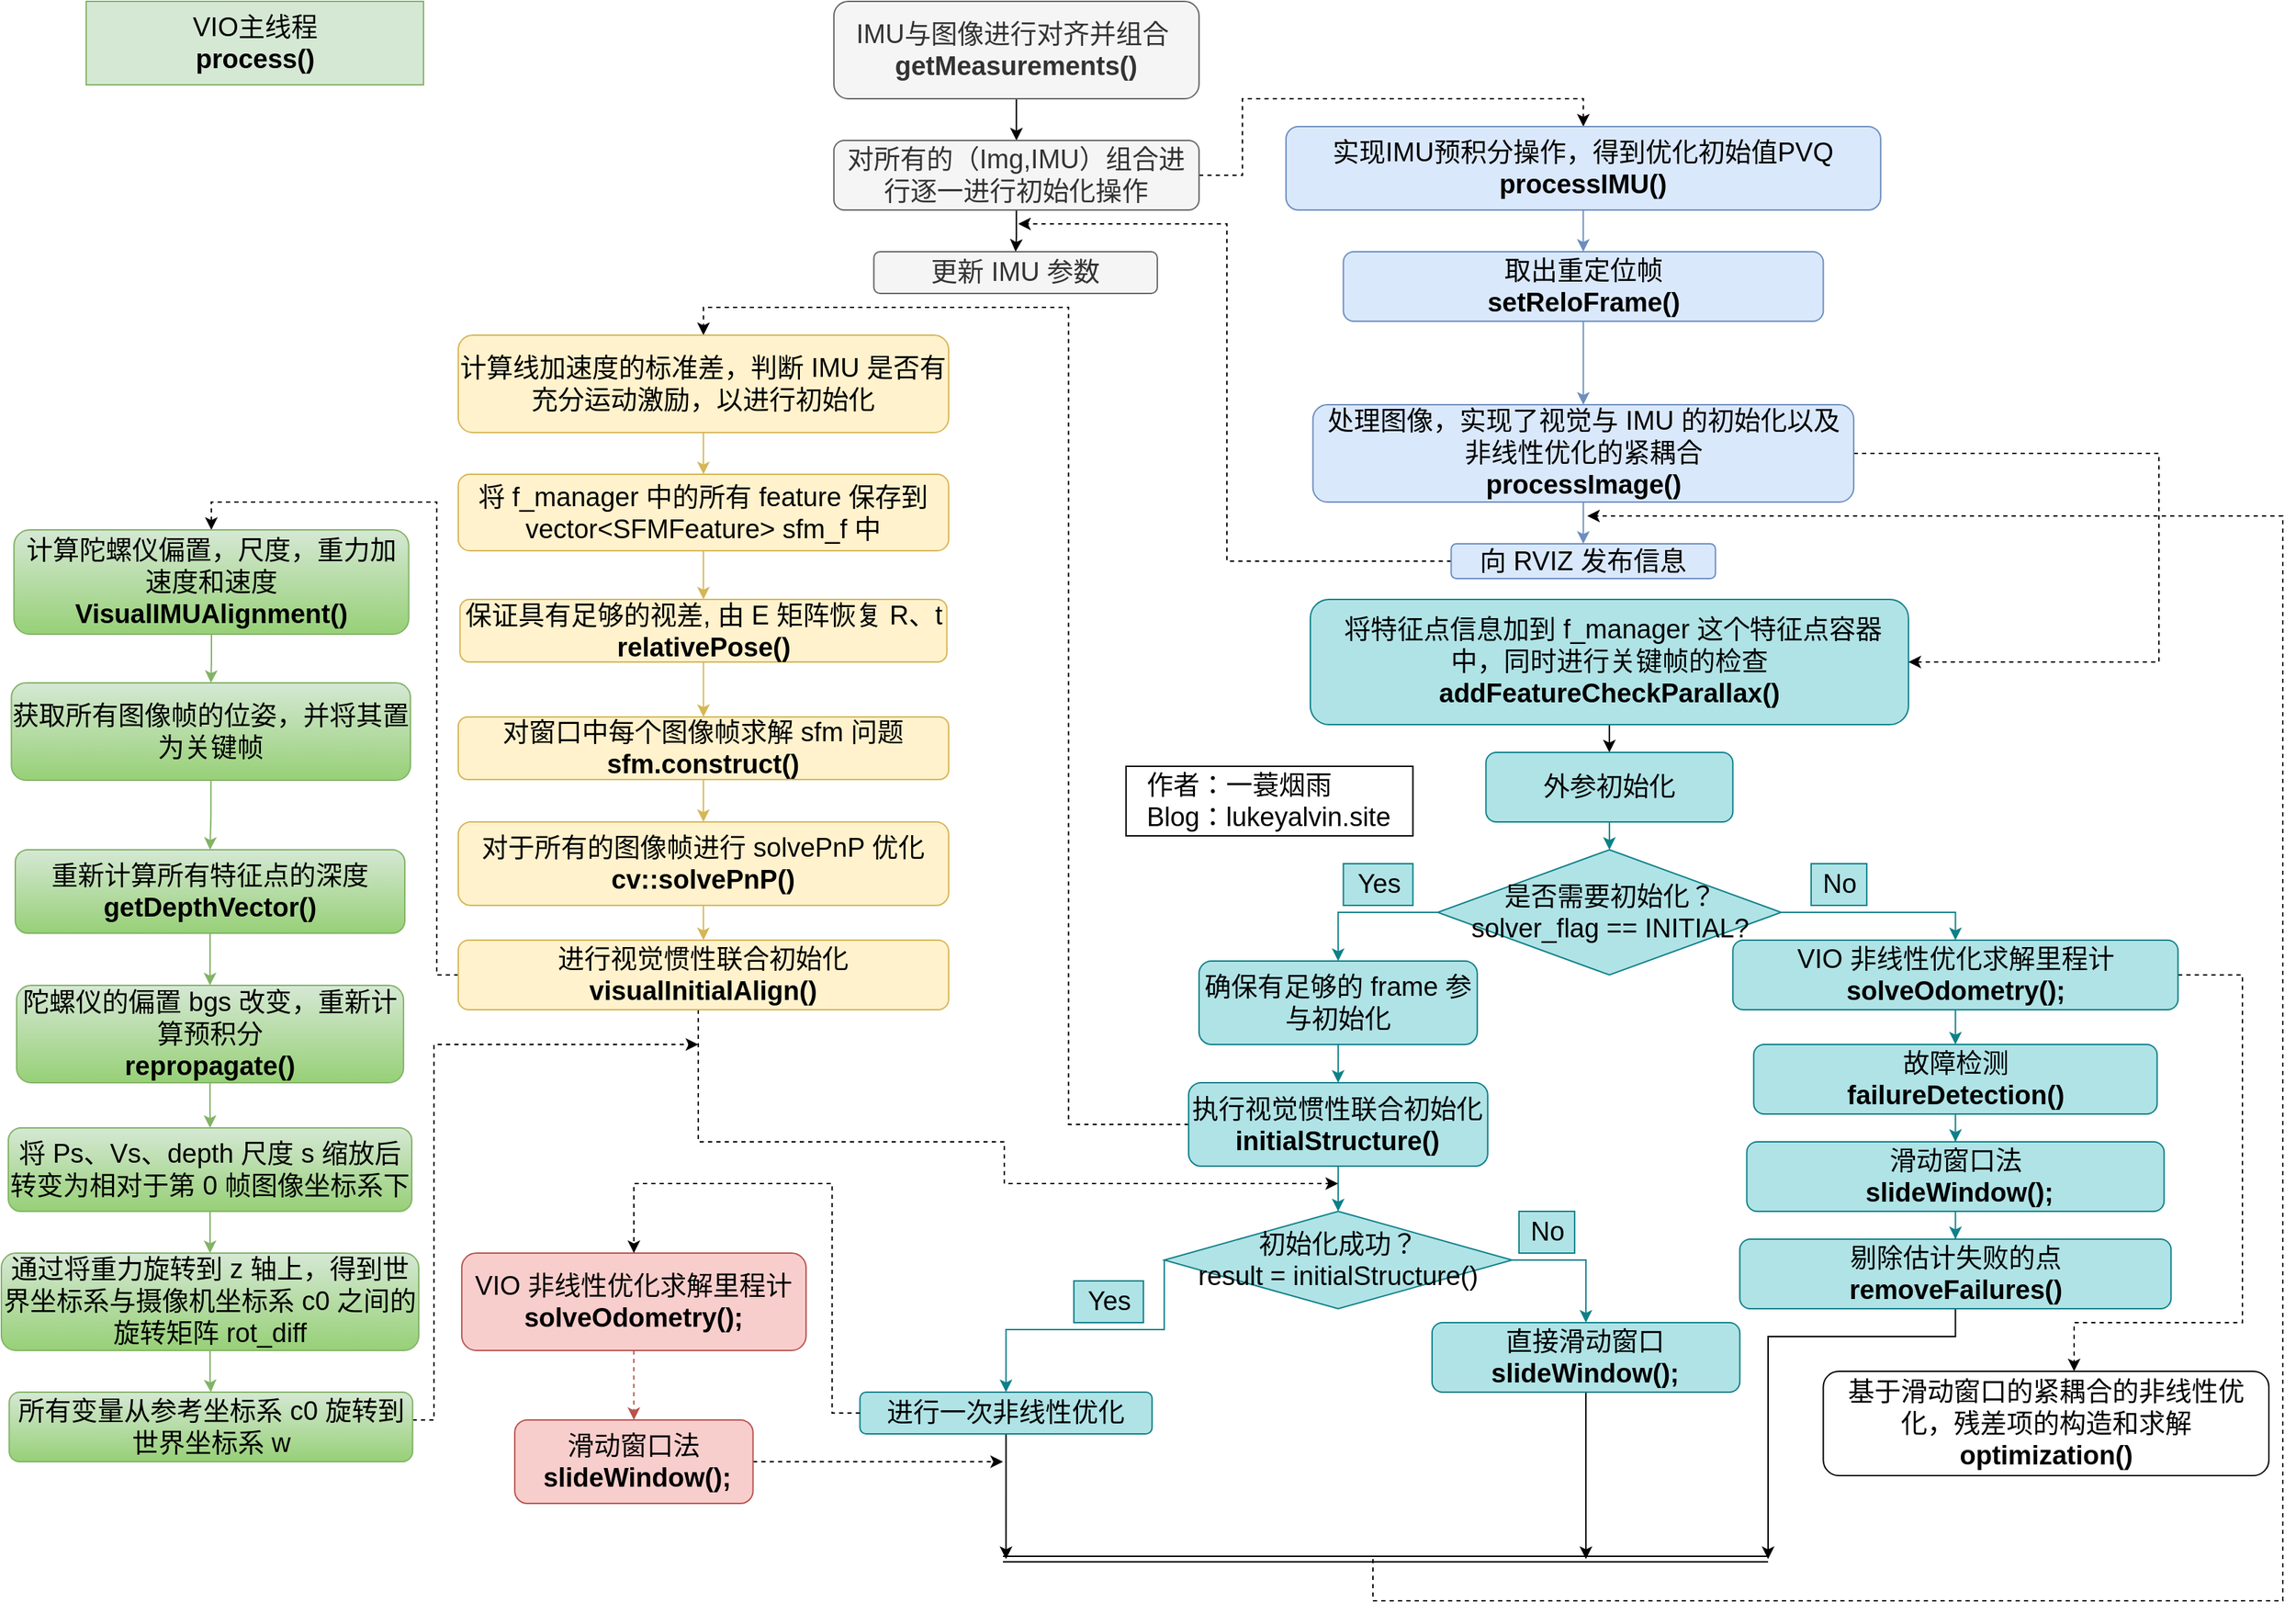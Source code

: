 <mxfile version="19.0.2" type="github">
  <diagram id="EzCuoizwjsXOpg0oDAit" name="Page-1">
    <mxGraphModel dx="2437" dy="1533" grid="1" gridSize="10" guides="1" tooltips="1" connect="1" arrows="1" fold="1" page="1" pageScale="1" pageWidth="827" pageHeight="1169" math="0" shadow="0">
      <root>
        <mxCell id="0" />
        <mxCell id="1" parent="0" />
        <mxCell id="6G211GAXMvZm5uR21wwX-1" value="" style="edgeStyle=orthogonalEdgeStyle;rounded=0;orthogonalLoop=1;jettySize=auto;html=1;fontSize=19;fontColor=#000000;" edge="1" parent="1" source="6G211GAXMvZm5uR21wwX-2" target="6G211GAXMvZm5uR21wwX-4">
          <mxGeometry relative="1" as="geometry" />
        </mxCell>
        <mxCell id="6G211GAXMvZm5uR21wwX-2" value="&lt;span style=&quot;font-size: 19px;&quot;&gt;&amp;nbsp;将特征点信息加到 f_manager 这个特征点容器中，同时进行关键帧的检查&lt;/span&gt;&lt;br style=&quot;font-size: 19px;&quot;&gt;&lt;span style=&quot;font-size: 19px;&quot;&gt;&lt;b style=&quot;font-size: 19px;&quot;&gt;addFeatureCheckParallax()&lt;/b&gt;&lt;/span&gt;" style="rounded=1;whiteSpace=wrap;html=1;labelBackgroundColor=none;fontSize=19;fillColor=#b0e3e6;strokeColor=#0e8088;" vertex="1" parent="1">
          <mxGeometry x="940.94" y="430" width="430" height="90" as="geometry" />
        </mxCell>
        <mxCell id="6G211GAXMvZm5uR21wwX-3" style="edgeStyle=orthogonalEdgeStyle;rounded=0;orthogonalLoop=1;jettySize=auto;html=1;exitX=0.5;exitY=1;exitDx=0;exitDy=0;entryX=0.5;entryY=0;entryDx=0;entryDy=0;fontSize=19;fontColor=#000000;fillColor=#b0e3e6;strokeColor=#0e8088;" edge="1" parent="1" source="6G211GAXMvZm5uR21wwX-4" target="6G211GAXMvZm5uR21wwX-7">
          <mxGeometry relative="1" as="geometry" />
        </mxCell>
        <mxCell id="6G211GAXMvZm5uR21wwX-4" value="外参初始化" style="rounded=1;whiteSpace=wrap;html=1;labelBackgroundColor=none;fontSize=19;fillColor=#b0e3e6;strokeColor=#0e8088;" vertex="1" parent="1">
          <mxGeometry x="1067.19" y="540" width="177.5" height="50" as="geometry" />
        </mxCell>
        <mxCell id="6G211GAXMvZm5uR21wwX-5" style="edgeStyle=orthogonalEdgeStyle;rounded=0;orthogonalLoop=1;jettySize=auto;html=1;entryX=0.5;entryY=0;entryDx=0;entryDy=0;fontSize=19;fontColor=#000000;exitX=0;exitY=0.5;exitDx=0;exitDy=0;fillColor=#b0e3e6;strokeColor=#0e8088;" edge="1" parent="1" source="6G211GAXMvZm5uR21wwX-7" target="6G211GAXMvZm5uR21wwX-9">
          <mxGeometry relative="1" as="geometry" />
        </mxCell>
        <mxCell id="6G211GAXMvZm5uR21wwX-6" style="edgeStyle=orthogonalEdgeStyle;rounded=0;orthogonalLoop=1;jettySize=auto;html=1;fontSize=19;fontColor=#000000;fillColor=#b0e3e6;strokeColor=#0e8088;exitX=1;exitY=0.5;exitDx=0;exitDy=0;" edge="1" parent="1" source="6G211GAXMvZm5uR21wwX-7" target="6G211GAXMvZm5uR21wwX-28">
          <mxGeometry relative="1" as="geometry" />
        </mxCell>
        <mxCell id="6G211GAXMvZm5uR21wwX-7" value="&lt;span style=&quot;font-size: 19px;&quot;&gt;是否需要初始化？&lt;br style=&quot;font-size: 19px;&quot;&gt;solver_flag == INITIAL?&lt;/span&gt;" style="rhombus;whiteSpace=wrap;html=1;labelBackgroundColor=none;fontSize=19;fillColor=#b0e3e6;strokeColor=#0e8088;" vertex="1" parent="1">
          <mxGeometry x="1032.51" y="610" width="246.87" height="90" as="geometry" />
        </mxCell>
        <mxCell id="6G211GAXMvZm5uR21wwX-8" style="edgeStyle=orthogonalEdgeStyle;rounded=0;orthogonalLoop=1;jettySize=auto;html=1;exitX=0.5;exitY=1;exitDx=0;exitDy=0;entryX=0.5;entryY=0;entryDx=0;entryDy=0;fontSize=19;fontColor=#000000;fillColor=#b0e3e6;strokeColor=#0e8088;" edge="1" parent="1" source="6G211GAXMvZm5uR21wwX-9" target="6G211GAXMvZm5uR21wwX-13">
          <mxGeometry relative="1" as="geometry" />
        </mxCell>
        <mxCell id="6G211GAXMvZm5uR21wwX-9" value="&lt;span style=&quot;font-size: 19px;&quot;&gt;确保有足够的 frame 参与初始化&lt;/span&gt;" style="rounded=1;whiteSpace=wrap;html=1;labelBackgroundColor=none;fontSize=19;fillColor=#b0e3e6;strokeColor=#0e8088;" vertex="1" parent="1">
          <mxGeometry x="860.94" y="690" width="200" height="60" as="geometry" />
        </mxCell>
        <mxCell id="6G211GAXMvZm5uR21wwX-10" value="Yes" style="text;html=1;align=center;verticalAlign=middle;resizable=0;points=[];autosize=1;strokeColor=#0e8088;fillColor=#b0e3e6;fontSize=19;" vertex="1" parent="1">
          <mxGeometry x="964.69" y="620" width="50" height="30" as="geometry" />
        </mxCell>
        <mxCell id="6G211GAXMvZm5uR21wwX-11" style="edgeStyle=orthogonalEdgeStyle;rounded=0;orthogonalLoop=1;jettySize=auto;html=1;exitX=0.5;exitY=1;exitDx=0;exitDy=0;entryX=0.5;entryY=0;entryDx=0;entryDy=0;fontSize=19;fontColor=#000000;fillColor=#b0e3e6;strokeColor=#0e8088;" edge="1" parent="1" source="6G211GAXMvZm5uR21wwX-13" target="6G211GAXMvZm5uR21wwX-16">
          <mxGeometry relative="1" as="geometry" />
        </mxCell>
        <mxCell id="6G211GAXMvZm5uR21wwX-12" style="edgeStyle=orthogonalEdgeStyle;rounded=0;orthogonalLoop=1;jettySize=auto;html=1;fontSize=19;fontColor=#000000;entryX=0.5;entryY=0;entryDx=0;entryDy=0;dashed=1;" edge="1" parent="1" source="6G211GAXMvZm5uR21wwX-13" target="6G211GAXMvZm5uR21wwX-52">
          <mxGeometry relative="1" as="geometry">
            <mxPoint x="668.44" y="520" as="targetPoint" />
          </mxGeometry>
        </mxCell>
        <mxCell id="6G211GAXMvZm5uR21wwX-13" value="&lt;span style=&quot;font-size: 19px;&quot;&gt;执行视觉惯性联合初始化&lt;/span&gt;&lt;br style=&quot;font-size: 19px;&quot;&gt;&lt;span style=&quot;font-size: 19px;&quot;&gt;&lt;b style=&quot;font-size: 19px;&quot;&gt;initialStructure()&lt;/b&gt;&lt;/span&gt;" style="rounded=1;whiteSpace=wrap;html=1;labelBackgroundColor=none;fontSize=19;fillColor=#b0e3e6;strokeColor=#0e8088;" vertex="1" parent="1">
          <mxGeometry x="853.44" y="777.5" width="215" height="60" as="geometry" />
        </mxCell>
        <mxCell id="6G211GAXMvZm5uR21wwX-14" style="edgeStyle=orthogonalEdgeStyle;rounded=0;orthogonalLoop=1;jettySize=auto;html=1;entryX=0.5;entryY=0;entryDx=0;entryDy=0;fontSize=19;fontColor=#000000;exitX=0;exitY=0.5;exitDx=0;exitDy=0;fillColor=#b0e3e6;strokeColor=#0e8088;" edge="1" parent="1" source="6G211GAXMvZm5uR21wwX-16" target="6G211GAXMvZm5uR21wwX-17">
          <mxGeometry relative="1" as="geometry">
            <mxPoint x="752.19" y="955" as="sourcePoint" />
            <Array as="points">
              <mxPoint x="835.94" y="955" />
              <mxPoint x="721.94" y="955" />
            </Array>
          </mxGeometry>
        </mxCell>
        <mxCell id="6G211GAXMvZm5uR21wwX-15" style="edgeStyle=orthogonalEdgeStyle;rounded=0;orthogonalLoop=1;jettySize=auto;html=1;entryX=0.5;entryY=0;entryDx=0;entryDy=0;fontSize=19;fontColor=#000000;exitX=1;exitY=0.5;exitDx=0;exitDy=0;fillColor=#b0e3e6;strokeColor=#0e8088;" edge="1" parent="1" source="6G211GAXMvZm5uR21wwX-16" target="6G211GAXMvZm5uR21wwX-24">
          <mxGeometry relative="1" as="geometry" />
        </mxCell>
        <mxCell id="6G211GAXMvZm5uR21wwX-16" value="初始化成功？&lt;br style=&quot;font-size: 19px;&quot;&gt;&lt;span style=&quot;font-size: 19px;&quot;&gt;result = initialStructure()&lt;/span&gt;" style="rhombus;whiteSpace=wrap;html=1;labelBackgroundColor=none;fontSize=19;fillColor=#b0e3e6;strokeColor=#0e8088;" vertex="1" parent="1">
          <mxGeometry x="835.94" y="870" width="250" height="70" as="geometry" />
        </mxCell>
        <mxCell id="6G211GAXMvZm5uR21wwX-87" style="edgeStyle=orthogonalEdgeStyle;rounded=0;orthogonalLoop=1;jettySize=auto;html=1;" edge="1" parent="1" source="6G211GAXMvZm5uR21wwX-17">
          <mxGeometry relative="1" as="geometry">
            <mxPoint x="722.19" y="1120" as="targetPoint" />
          </mxGeometry>
        </mxCell>
        <mxCell id="6G211GAXMvZm5uR21wwX-17" value="&lt;span style=&quot;font-size: 19px;&quot;&gt;进行一次非线性优化&lt;/span&gt;" style="rounded=1;whiteSpace=wrap;html=1;labelBackgroundColor=none;fontSize=19;fillColor=#b0e3e6;strokeColor=#0e8088;" vertex="1" parent="1">
          <mxGeometry x="617.19" y="1000" width="210" height="30" as="geometry" />
        </mxCell>
        <mxCell id="6G211GAXMvZm5uR21wwX-18" value="Yes" style="text;html=1;align=center;verticalAlign=middle;resizable=0;points=[];autosize=1;strokeColor=#0e8088;fillColor=#b0e3e6;fontSize=19;" vertex="1" parent="1">
          <mxGeometry x="770.94" y="920" width="50" height="30" as="geometry" />
        </mxCell>
        <mxCell id="6G211GAXMvZm5uR21wwX-19" style="edgeStyle=orthogonalEdgeStyle;rounded=0;orthogonalLoop=1;jettySize=auto;html=1;entryX=0.5;entryY=0;entryDx=0;entryDy=0;fontSize=19;fontColor=#000000;fillColor=#f8cecc;strokeColor=#b85450;dashed=1;" edge="1" parent="1" source="6G211GAXMvZm5uR21wwX-20" target="6G211GAXMvZm5uR21wwX-22">
          <mxGeometry relative="1" as="geometry" />
        </mxCell>
        <mxCell id="6G211GAXMvZm5uR21wwX-20" value="VIO 非线性优化求解里程计&lt;br style=&quot;font-size: 19px;&quot;&gt;&lt;b style=&quot;font-size: 19px;&quot;&gt;solveOdometry();&lt;/b&gt;" style="rounded=1;whiteSpace=wrap;html=1;labelBackgroundColor=none;fontSize=19;fillColor=#f8cecc;strokeColor=#b85450;" vertex="1" parent="1">
          <mxGeometry x="330.94" y="900" width="247.49" height="70" as="geometry" />
        </mxCell>
        <mxCell id="6G211GAXMvZm5uR21wwX-21" style="edgeStyle=orthogonalEdgeStyle;rounded=0;orthogonalLoop=1;jettySize=auto;html=1;fontSize=19;fontColor=#000000;dashed=1;" edge="1" parent="1" source="6G211GAXMvZm5uR21wwX-22">
          <mxGeometry relative="1" as="geometry">
            <mxPoint x="720" y="1050" as="targetPoint" />
            <Array as="points">
              <mxPoint x="600" y="1050" />
              <mxPoint x="600" y="1050" />
            </Array>
          </mxGeometry>
        </mxCell>
        <mxCell id="6G211GAXMvZm5uR21wwX-22" value="&lt;span style=&quot;font-size: 19px;&quot;&gt;滑动窗口法&lt;/span&gt;&lt;br style=&quot;font-size: 19px;&quot;&gt;&lt;span style=&quot;font-size: 19px;&quot;&gt;&lt;b style=&quot;font-size: 19px;&quot;&gt;&amp;nbsp;slideWindow();&lt;/b&gt;&lt;/span&gt;" style="rounded=1;whiteSpace=wrap;html=1;labelBackgroundColor=none;fontSize=19;fillColor=#f8cecc;strokeColor=#b85450;" vertex="1" parent="1">
          <mxGeometry x="369.06" y="1020" width="171.25" height="60" as="geometry" />
        </mxCell>
        <mxCell id="6G211GAXMvZm5uR21wwX-23" value="" style="endArrow=classic;html=1;rounded=0;fontSize=19;fontColor=#000000;exitX=0;exitY=0.5;exitDx=0;exitDy=0;entryX=0.5;entryY=0;entryDx=0;entryDy=0;dashed=1;" edge="1" parent="1" source="6G211GAXMvZm5uR21wwX-17" target="6G211GAXMvZm5uR21wwX-20">
          <mxGeometry width="50" height="50" relative="1" as="geometry">
            <mxPoint x="554.69" y="890" as="sourcePoint" />
            <mxPoint x="604.69" y="840" as="targetPoint" />
            <Array as="points">
              <mxPoint x="597.19" y="1015" />
              <mxPoint x="597.19" y="925" />
              <mxPoint x="597.19" y="850" />
              <mxPoint x="454.69" y="850" />
            </Array>
          </mxGeometry>
        </mxCell>
        <mxCell id="6G211GAXMvZm5uR21wwX-88" style="edgeStyle=orthogonalEdgeStyle;rounded=0;orthogonalLoop=1;jettySize=auto;html=1;" edge="1" parent="1" source="6G211GAXMvZm5uR21wwX-24">
          <mxGeometry relative="1" as="geometry">
            <mxPoint x="1139.065" y="1120" as="targetPoint" />
          </mxGeometry>
        </mxCell>
        <mxCell id="6G211GAXMvZm5uR21wwX-24" value="&lt;span style=&quot;font-size: 19px;&quot;&gt;直接滑动窗口&lt;br style=&quot;font-size: 19px;&quot;&gt;&lt;/span&gt;&lt;b style=&quot;font-size: 19px;&quot;&gt;slideWindow();&lt;/b&gt;&lt;span style=&quot;font-size: 19px;&quot;&gt;&lt;br style=&quot;font-size: 19px;&quot;&gt;&lt;/span&gt;" style="rounded=1;whiteSpace=wrap;html=1;labelBackgroundColor=none;fontSize=19;fillColor=#b0e3e6;strokeColor=#0e8088;" vertex="1" parent="1">
          <mxGeometry x="1028.44" y="950" width="221.25" height="50" as="geometry" />
        </mxCell>
        <mxCell id="6G211GAXMvZm5uR21wwX-25" value="No" style="text;html=1;align=center;verticalAlign=middle;resizable=0;points=[];autosize=1;strokeColor=#0e8088;fillColor=#b0e3e6;fontSize=19;" vertex="1" parent="1">
          <mxGeometry x="1090.94" y="870" width="40" height="30" as="geometry" />
        </mxCell>
        <mxCell id="6G211GAXMvZm5uR21wwX-26" style="edgeStyle=orthogonalEdgeStyle;rounded=0;orthogonalLoop=1;jettySize=auto;html=1;entryX=0.5;entryY=0;entryDx=0;entryDy=0;fontSize=19;fontColor=#000000;fillColor=#b0e3e6;strokeColor=#0e8088;" edge="1" parent="1" source="6G211GAXMvZm5uR21wwX-28" target="6G211GAXMvZm5uR21wwX-30">
          <mxGeometry relative="1" as="geometry" />
        </mxCell>
        <mxCell id="6G211GAXMvZm5uR21wwX-27" style="edgeStyle=orthogonalEdgeStyle;rounded=0;orthogonalLoop=1;jettySize=auto;html=1;dashed=1;fontSize=19;fontColor=#000000;exitX=1;exitY=0.5;exitDx=0;exitDy=0;" edge="1" parent="1" source="6G211GAXMvZm5uR21wwX-28" target="6G211GAXMvZm5uR21wwX-78">
          <mxGeometry relative="1" as="geometry">
            <mxPoint x="1453.44" y="770" as="sourcePoint" />
            <mxPoint x="1500.94" y="765" as="targetPoint" />
            <Array as="points">
              <mxPoint x="1611" y="700" />
              <mxPoint x="1611" y="950" />
              <mxPoint x="1490" y="950" />
            </Array>
          </mxGeometry>
        </mxCell>
        <mxCell id="6G211GAXMvZm5uR21wwX-28" value="VIO 非线性优化求解里程计&lt;br style=&quot;font-size: 19px;&quot;&gt;&lt;b style=&quot;font-size: 19px;&quot;&gt;solveOdometry();&lt;/b&gt;" style="rounded=1;whiteSpace=wrap;html=1;labelBackgroundColor=none;fontSize=19;fillColor=#b0e3e6;strokeColor=#0e8088;" vertex="1" parent="1">
          <mxGeometry x="1244.69" y="675" width="320" height="50" as="geometry" />
        </mxCell>
        <mxCell id="6G211GAXMvZm5uR21wwX-29" style="edgeStyle=orthogonalEdgeStyle;rounded=0;orthogonalLoop=1;jettySize=auto;html=1;entryX=0.5;entryY=0;entryDx=0;entryDy=0;fontSize=19;fontColor=#000000;fillColor=#b0e3e6;strokeColor=#0e8088;" edge="1" parent="1" source="6G211GAXMvZm5uR21wwX-30" target="6G211GAXMvZm5uR21wwX-32">
          <mxGeometry relative="1" as="geometry" />
        </mxCell>
        <mxCell id="6G211GAXMvZm5uR21wwX-30" value="&lt;span style=&quot;font-size: 19px;&quot;&gt;故障检测&lt;/span&gt;&lt;br style=&quot;font-size: 19px;&quot;&gt;&lt;span style=&quot;font-size: 19px;&quot;&gt;&lt;b style=&quot;font-size: 19px;&quot;&gt;failureDetection()&lt;/b&gt;&lt;/span&gt;" style="rounded=1;whiteSpace=wrap;html=1;labelBackgroundColor=none;fontSize=19;fillColor=#b0e3e6;strokeColor=#0e8088;" vertex="1" parent="1">
          <mxGeometry x="1259.69" y="750" width="290" height="50" as="geometry" />
        </mxCell>
        <mxCell id="6G211GAXMvZm5uR21wwX-31" style="edgeStyle=orthogonalEdgeStyle;rounded=0;orthogonalLoop=1;jettySize=auto;html=1;entryX=0.5;entryY=0;entryDx=0;entryDy=0;fontSize=19;fontColor=#000000;fillColor=#b0e3e6;strokeColor=#0e8088;" edge="1" parent="1" source="6G211GAXMvZm5uR21wwX-32" target="6G211GAXMvZm5uR21wwX-33">
          <mxGeometry relative="1" as="geometry" />
        </mxCell>
        <mxCell id="6G211GAXMvZm5uR21wwX-32" value="&lt;span style=&quot;font-size: 19px;&quot;&gt;滑动窗口法&lt;/span&gt;&lt;br style=&quot;font-size: 19px;&quot;&gt;&lt;span style=&quot;font-size: 19px;&quot;&gt;&lt;b style=&quot;font-size: 19px;&quot;&gt;&amp;nbsp;slideWindow();&lt;/b&gt;&lt;/span&gt;" style="rounded=1;whiteSpace=wrap;html=1;labelBackgroundColor=none;fontSize=19;fillColor=#b0e3e6;strokeColor=#0e8088;" vertex="1" parent="1">
          <mxGeometry x="1254.69" y="820" width="300" height="50" as="geometry" />
        </mxCell>
        <mxCell id="6G211GAXMvZm5uR21wwX-90" style="edgeStyle=orthogonalEdgeStyle;rounded=0;orthogonalLoop=1;jettySize=auto;html=1;exitX=0.5;exitY=1;exitDx=0;exitDy=0;" edge="1" parent="1" source="6G211GAXMvZm5uR21wwX-33">
          <mxGeometry relative="1" as="geometry">
            <mxPoint x="1270" y="1120" as="targetPoint" />
            <mxPoint x="1300" y="960" as="sourcePoint" />
            <Array as="points">
              <mxPoint x="1405" y="960" />
              <mxPoint x="1270" y="960" />
            </Array>
          </mxGeometry>
        </mxCell>
        <mxCell id="6G211GAXMvZm5uR21wwX-33" value="&lt;span style=&quot;font-size: 19px;&quot;&gt;剔除估计失败的点&lt;/span&gt;&lt;br style=&quot;font-size: 19px;&quot;&gt;&lt;span style=&quot;font-size: 19px;&quot;&gt;&lt;b style=&quot;font-size: 19px;&quot;&gt;removeFailures()&lt;/b&gt;&lt;/span&gt;" style="rounded=1;whiteSpace=wrap;html=1;labelBackgroundColor=none;fontSize=19;fillColor=#b0e3e6;strokeColor=#0e8088;" vertex="1" parent="1">
          <mxGeometry x="1249.69" y="890" width="310" height="50" as="geometry" />
        </mxCell>
        <mxCell id="6G211GAXMvZm5uR21wwX-34" value="VIO主线程&lt;br style=&quot;font-size: 19px;&quot;&gt;&lt;span style=&quot;font-size: 19px;&quot;&gt;&lt;b style=&quot;font-size: 19px;&quot;&gt;process()&lt;/b&gt;&lt;/span&gt;" style="rounded=1;whiteSpace=wrap;html=1;labelBackgroundColor=none;fontSize=19;fillColor=#d5e8d4;strokeColor=#82b366;arcSize=0;" vertex="1" parent="1">
          <mxGeometry x="60.94" width="242.5" height="60" as="geometry" />
        </mxCell>
        <mxCell id="6G211GAXMvZm5uR21wwX-35" style="edgeStyle=orthogonalEdgeStyle;rounded=0;orthogonalLoop=1;jettySize=auto;html=1;entryX=0.5;entryY=0;entryDx=0;entryDy=0;fontSize=19;fontColor=#000000;" edge="1" parent="1" source="6G211GAXMvZm5uR21wwX-36" target="6G211GAXMvZm5uR21wwX-39">
          <mxGeometry relative="1" as="geometry" />
        </mxCell>
        <mxCell id="6G211GAXMvZm5uR21wwX-36" value="&lt;span style=&quot;font-size: 19px;&quot;&gt;IMU与图像进行对齐并组合&amp;nbsp;&lt;/span&gt;&lt;br style=&quot;font-size: 19px;&quot;&gt;&lt;span style=&quot;font-size: 19px;&quot;&gt;&lt;b style=&quot;font-size: 19px;&quot;&gt;getMeasurements()&lt;/b&gt;&lt;/span&gt;" style="rounded=1;whiteSpace=wrap;html=1;labelBackgroundColor=none;fontSize=19;fontColor=#333333;fillColor=#f5f5f5;strokeColor=#666666;" vertex="1" parent="1">
          <mxGeometry x="598.44" width="262.5" height="70" as="geometry" />
        </mxCell>
        <mxCell id="6G211GAXMvZm5uR21wwX-37" style="edgeStyle=orthogonalEdgeStyle;rounded=0;orthogonalLoop=1;jettySize=auto;html=1;entryX=0.5;entryY=0;entryDx=0;entryDy=0;fontSize=19;fontColor=#000000;dashed=1;" edge="1" parent="1" source="6G211GAXMvZm5uR21wwX-39" target="6G211GAXMvZm5uR21wwX-41">
          <mxGeometry relative="1" as="geometry" />
        </mxCell>
        <mxCell id="6G211GAXMvZm5uR21wwX-38" style="edgeStyle=orthogonalEdgeStyle;rounded=0;orthogonalLoop=1;jettySize=auto;html=1;entryX=0.5;entryY=0;entryDx=0;entryDy=0;fontSize=19;fontColor=#000000;" edge="1" parent="1" source="6G211GAXMvZm5uR21wwX-39" target="6G211GAXMvZm5uR21wwX-49">
          <mxGeometry relative="1" as="geometry" />
        </mxCell>
        <mxCell id="6G211GAXMvZm5uR21wwX-39" value="&lt;span style=&quot;font-size: 19px;&quot;&gt;对所有的（Img,IMU）组合进行逐一进行初始化操作&lt;br style=&quot;font-size: 19px;&quot;&gt;&lt;/span&gt;" style="rounded=1;whiteSpace=wrap;html=1;labelBackgroundColor=none;fontSize=19;fontColor=#333333;fillColor=#f5f5f5;strokeColor=#666666;" vertex="1" parent="1">
          <mxGeometry x="598.44" y="100" width="262.5" height="50" as="geometry" />
        </mxCell>
        <mxCell id="6G211GAXMvZm5uR21wwX-40" style="edgeStyle=orthogonalEdgeStyle;rounded=0;orthogonalLoop=1;jettySize=auto;html=1;entryX=0.5;entryY=0;entryDx=0;entryDy=0;fontSize=19;fontColor=#000000;fillColor=#dae8fc;strokeColor=#6c8ebf;" edge="1" parent="1" source="6G211GAXMvZm5uR21wwX-41" target="6G211GAXMvZm5uR21wwX-43">
          <mxGeometry relative="1" as="geometry" />
        </mxCell>
        <mxCell id="6G211GAXMvZm5uR21wwX-41" value="&lt;span style=&quot;font-size: 19px;&quot;&gt;实现IMU预积分操作，得到优化初始值PVQ&lt;/span&gt;&lt;br style=&quot;font-size: 19px;&quot;&gt;&lt;span style=&quot;font-size: 19px;&quot;&gt;&lt;b style=&quot;font-size: 19px;&quot;&gt;processIMU()&lt;/b&gt;&lt;/span&gt;" style="rounded=1;whiteSpace=wrap;html=1;labelBackgroundColor=none;fontSize=19;fillColor=#dae8fc;strokeColor=#6c8ebf;" vertex="1" parent="1">
          <mxGeometry x="923.44" y="90" width="427.5" height="60" as="geometry" />
        </mxCell>
        <mxCell id="6G211GAXMvZm5uR21wwX-42" style="edgeStyle=orthogonalEdgeStyle;rounded=0;orthogonalLoop=1;jettySize=auto;html=1;entryX=0.5;entryY=0;entryDx=0;entryDy=0;fontSize=19;fontColor=#000000;fillColor=#dae8fc;strokeColor=#6c8ebf;" edge="1" parent="1" source="6G211GAXMvZm5uR21wwX-43" target="6G211GAXMvZm5uR21wwX-46">
          <mxGeometry relative="1" as="geometry" />
        </mxCell>
        <mxCell id="6G211GAXMvZm5uR21wwX-43" value="取出重定位帧&lt;br style=&quot;font-size: 19px;&quot;&gt;&lt;span style=&quot;font-size: 19px;&quot;&gt;&lt;b style=&quot;font-size: 19px;&quot;&gt;setReloFrame()&lt;/b&gt;&lt;/span&gt;" style="rounded=1;whiteSpace=wrap;html=1;labelBackgroundColor=none;fontSize=19;fillColor=#dae8fc;strokeColor=#6c8ebf;" vertex="1" parent="1">
          <mxGeometry x="964.69" y="180" width="345" height="50" as="geometry" />
        </mxCell>
        <mxCell id="6G211GAXMvZm5uR21wwX-44" style="edgeStyle=orthogonalEdgeStyle;rounded=0;orthogonalLoop=1;jettySize=auto;html=1;entryX=0.5;entryY=0;entryDx=0;entryDy=0;fontSize=19;fontColor=#000000;fillColor=#dae8fc;strokeColor=#6c8ebf;" edge="1" parent="1" source="6G211GAXMvZm5uR21wwX-46" target="6G211GAXMvZm5uR21wwX-48">
          <mxGeometry relative="1" as="geometry" />
        </mxCell>
        <mxCell id="6G211GAXMvZm5uR21wwX-45" style="edgeStyle=orthogonalEdgeStyle;rounded=0;orthogonalLoop=1;jettySize=auto;html=1;dashed=1;fontSize=19;fontColor=#000000;entryX=1;entryY=0.5;entryDx=0;entryDy=0;" edge="1" parent="1" source="6G211GAXMvZm5uR21wwX-46" target="6G211GAXMvZm5uR21wwX-2">
          <mxGeometry relative="1" as="geometry">
            <mxPoint x="1470.94" y="500" as="targetPoint" />
            <Array as="points">
              <mxPoint x="1550.94" y="325" />
              <mxPoint x="1550.94" y="475" />
            </Array>
          </mxGeometry>
        </mxCell>
        <mxCell id="6G211GAXMvZm5uR21wwX-46" value="&lt;span style=&quot;font-size: 19px;&quot;&gt;处理图像，实现了视觉与 IMU 的初始化以及非线性优化的紧耦合&lt;/span&gt;&lt;br style=&quot;font-size: 19px;&quot;&gt;&lt;span style=&quot;font-size: 19px;&quot;&gt;&lt;b style=&quot;font-size: 19px;&quot;&gt;processImage()&lt;/b&gt;&lt;/span&gt;" style="rounded=1;whiteSpace=wrap;html=1;labelBackgroundColor=none;fontSize=19;fillColor=#dae8fc;strokeColor=#6c8ebf;" vertex="1" parent="1">
          <mxGeometry x="942.82" y="290" width="388.75" height="70" as="geometry" />
        </mxCell>
        <mxCell id="6G211GAXMvZm5uR21wwX-47" style="edgeStyle=orthogonalEdgeStyle;rounded=0;orthogonalLoop=1;jettySize=auto;html=1;fontSize=19;fontColor=#000000;dashed=1;" edge="1" parent="1" source="6G211GAXMvZm5uR21wwX-48">
          <mxGeometry relative="1" as="geometry">
            <mxPoint x="730.94" y="160" as="targetPoint" />
            <Array as="points">
              <mxPoint x="880.94" y="320" />
              <mxPoint x="880.94" y="160" />
              <mxPoint x="860.94" y="160" />
            </Array>
          </mxGeometry>
        </mxCell>
        <mxCell id="6G211GAXMvZm5uR21wwX-48" value="&lt;span style=&quot;font-size: 19px;&quot;&gt;向 RVIZ 发布信息&lt;/span&gt;" style="rounded=1;whiteSpace=wrap;html=1;labelBackgroundColor=none;fontSize=19;fillColor=#dae8fc;strokeColor=#6c8ebf;" vertex="1" parent="1">
          <mxGeometry x="1042.19" y="390" width="190" height="25" as="geometry" />
        </mxCell>
        <mxCell id="6G211GAXMvZm5uR21wwX-49" value="&lt;span style=&quot;font-size: 19px;&quot;&gt;更新 IMU 参数&lt;/span&gt;" style="rounded=1;whiteSpace=wrap;html=1;labelBackgroundColor=none;fontSize=19;fontColor=#333333;fillColor=#f5f5f5;strokeColor=#666666;" vertex="1" parent="1">
          <mxGeometry x="627.19" y="180" width="203.75" height="30" as="geometry" />
        </mxCell>
        <mxCell id="6G211GAXMvZm5uR21wwX-50" value="No" style="text;html=1;align=center;verticalAlign=middle;resizable=0;points=[];autosize=1;strokeColor=#0e8088;fillColor=#b0e3e6;fontSize=19;" vertex="1" parent="1">
          <mxGeometry x="1300.94" y="620" width="40" height="30" as="geometry" />
        </mxCell>
        <mxCell id="6G211GAXMvZm5uR21wwX-51" style="edgeStyle=orthogonalEdgeStyle;rounded=0;orthogonalLoop=1;jettySize=auto;html=1;entryX=0.5;entryY=0;entryDx=0;entryDy=0;fontSize=19;fontColor=#000000;fillColor=#fff2cc;strokeColor=#d6b656;" edge="1" parent="1" source="6G211GAXMvZm5uR21wwX-52" target="6G211GAXMvZm5uR21wwX-54">
          <mxGeometry relative="1" as="geometry" />
        </mxCell>
        <mxCell id="6G211GAXMvZm5uR21wwX-52" value="&lt;span style=&quot;font-size: 19px;&quot;&gt;计算线加速度的标准差，判断 IMU 是否有充分运动激励，以进行初始化&lt;/span&gt;" style="rounded=1;whiteSpace=wrap;html=1;labelBackgroundColor=none;fontSize=19;fillColor=#fff2cc;strokeColor=#d6b656;" vertex="1" parent="1">
          <mxGeometry x="328.44" y="240" width="352.5" height="70" as="geometry" />
        </mxCell>
        <mxCell id="6G211GAXMvZm5uR21wwX-53" style="edgeStyle=orthogonalEdgeStyle;rounded=0;orthogonalLoop=1;jettySize=auto;html=1;entryX=0.5;entryY=0;entryDx=0;entryDy=0;fontSize=19;fontColor=#000000;fillColor=#fff2cc;strokeColor=#d6b656;" edge="1" parent="1" source="6G211GAXMvZm5uR21wwX-54" target="6G211GAXMvZm5uR21wwX-56">
          <mxGeometry relative="1" as="geometry" />
        </mxCell>
        <mxCell id="6G211GAXMvZm5uR21wwX-54" value="&lt;span style=&quot;font-size: 19px;&quot;&gt;将 f_manager 中的所有 feature 保存到 vector&amp;lt;SFMFeature&amp;gt; sfm_f 中&lt;/span&gt;" style="rounded=1;whiteSpace=wrap;html=1;labelBackgroundColor=none;fontSize=19;fillColor=#fff2cc;strokeColor=#d6b656;" vertex="1" parent="1">
          <mxGeometry x="328.44" y="340" width="352.5" height="55" as="geometry" />
        </mxCell>
        <mxCell id="6G211GAXMvZm5uR21wwX-55" style="edgeStyle=orthogonalEdgeStyle;rounded=0;orthogonalLoop=1;jettySize=auto;html=1;entryX=0.5;entryY=0;entryDx=0;entryDy=0;fontSize=19;fontColor=#000000;fillColor=#fff2cc;strokeColor=#d6b656;" edge="1" parent="1" source="6G211GAXMvZm5uR21wwX-56" target="6G211GAXMvZm5uR21wwX-58">
          <mxGeometry relative="1" as="geometry" />
        </mxCell>
        <mxCell id="6G211GAXMvZm5uR21wwX-56" value="&lt;span style=&quot;font-size: 19px;&quot;&gt;保证具有足够的视差, 由 E 矩阵恢复 R、t&lt;/span&gt;&lt;br style=&quot;font-size: 19px;&quot;&gt;&lt;span style=&quot;font-size: 19px;&quot;&gt;&lt;b style=&quot;font-size: 19px;&quot;&gt;relativePose()&lt;/b&gt;&lt;/span&gt;" style="rounded=1;whiteSpace=wrap;html=1;labelBackgroundColor=none;fontSize=19;fillColor=#fff2cc;strokeColor=#d6b656;" vertex="1" parent="1">
          <mxGeometry x="329.69" y="430" width="350" height="45" as="geometry" />
        </mxCell>
        <mxCell id="6G211GAXMvZm5uR21wwX-57" style="edgeStyle=orthogonalEdgeStyle;rounded=0;orthogonalLoop=1;jettySize=auto;html=1;fontSize=19;fontColor=#000000;fillColor=#fff2cc;strokeColor=#d6b656;" edge="1" parent="1" source="6G211GAXMvZm5uR21wwX-58" target="6G211GAXMvZm5uR21wwX-60">
          <mxGeometry relative="1" as="geometry" />
        </mxCell>
        <mxCell id="6G211GAXMvZm5uR21wwX-58" value="&lt;span style=&quot;font-size: 19px;&quot;&gt;对窗口中每个图像帧求解 sfm 问题&lt;/span&gt;&lt;br style=&quot;font-size: 19px;&quot;&gt;&lt;span style=&quot;font-size: 19px;&quot;&gt;&lt;b style=&quot;font-size: 19px;&quot;&gt;sfm.construct()&lt;/b&gt;&lt;/span&gt;" style="rounded=1;whiteSpace=wrap;html=1;labelBackgroundColor=none;fontSize=19;fillColor=#fff2cc;strokeColor=#d6b656;" vertex="1" parent="1">
          <mxGeometry x="328.44" y="514.5" width="352.5" height="45" as="geometry" />
        </mxCell>
        <mxCell id="6G211GAXMvZm5uR21wwX-59" style="edgeStyle=orthogonalEdgeStyle;rounded=0;orthogonalLoop=1;jettySize=auto;html=1;entryX=0.5;entryY=0;entryDx=0;entryDy=0;fontSize=19;fontColor=#000000;fillColor=#fff2cc;strokeColor=#d6b656;" edge="1" parent="1" source="6G211GAXMvZm5uR21wwX-60" target="6G211GAXMvZm5uR21wwX-63">
          <mxGeometry relative="1" as="geometry" />
        </mxCell>
        <mxCell id="6G211GAXMvZm5uR21wwX-60" value="&lt;span style=&quot;font-size: 19px;&quot;&gt;对于所有的图像帧进行 solvePnP 优化&lt;/span&gt;&lt;br style=&quot;font-size: 19px;&quot;&gt;&lt;span style=&quot;font-size: 19px;&quot;&gt;&lt;b style=&quot;font-size: 19px;&quot;&gt;cv::solvePnP()&lt;/b&gt;&lt;/span&gt;" style="rounded=1;whiteSpace=wrap;html=1;labelBackgroundColor=none;fontSize=19;fillColor=#fff2cc;strokeColor=#d6b656;" vertex="1" parent="1">
          <mxGeometry x="328.44" y="590" width="352.5" height="60" as="geometry" />
        </mxCell>
        <mxCell id="6G211GAXMvZm5uR21wwX-61" style="edgeStyle=orthogonalEdgeStyle;rounded=0;orthogonalLoop=1;jettySize=auto;html=1;fontSize=19;fontColor=#000000;dashed=1;" edge="1" parent="1" source="6G211GAXMvZm5uR21wwX-63">
          <mxGeometry relative="1" as="geometry">
            <mxPoint x="960.94" y="850" as="targetPoint" />
            <Array as="points">
              <mxPoint x="500.94" y="820" />
              <mxPoint x="720.94" y="820" />
              <mxPoint x="720.94" y="850" />
              <mxPoint x="960.94" y="850" />
            </Array>
          </mxGeometry>
        </mxCell>
        <mxCell id="6G211GAXMvZm5uR21wwX-62" style="edgeStyle=orthogonalEdgeStyle;rounded=0;orthogonalLoop=1;jettySize=auto;html=1;entryX=0.5;entryY=0;entryDx=0;entryDy=0;fontSize=19;fontColor=#000000;dashed=1;" edge="1" parent="1" source="6G211GAXMvZm5uR21wwX-63" target="6G211GAXMvZm5uR21wwX-65">
          <mxGeometry relative="1" as="geometry">
            <Array as="points">
              <mxPoint x="312.94" y="700" />
              <mxPoint x="312.94" y="360" />
              <mxPoint x="150.94" y="360" />
            </Array>
          </mxGeometry>
        </mxCell>
        <mxCell id="6G211GAXMvZm5uR21wwX-63" value="&lt;span style=&quot;font-size: 19px;&quot;&gt;进行视觉惯性联合初始化&lt;/span&gt;&lt;br style=&quot;font-size: 19px;&quot;&gt;&lt;span style=&quot;font-size: 19px;&quot;&gt;&lt;b style=&quot;font-size: 19px;&quot;&gt;visualInitialAlign()&lt;/b&gt;&lt;/span&gt;" style="rounded=1;whiteSpace=wrap;html=1;labelBackgroundColor=none;fontSize=19;fillColor=#fff2cc;strokeColor=#d6b656;" vertex="1" parent="1">
          <mxGeometry x="328.44" y="675" width="352.5" height="50" as="geometry" />
        </mxCell>
        <mxCell id="6G211GAXMvZm5uR21wwX-64" style="edgeStyle=orthogonalEdgeStyle;rounded=0;orthogonalLoop=1;jettySize=auto;html=1;entryX=0.5;entryY=0;entryDx=0;entryDy=0;fontSize=19;fontColor=#000000;fillColor=#d5e8d4;strokeColor=#82b366;gradientColor=#97d077;" edge="1" parent="1" source="6G211GAXMvZm5uR21wwX-65" target="6G211GAXMvZm5uR21wwX-67">
          <mxGeometry relative="1" as="geometry" />
        </mxCell>
        <mxCell id="6G211GAXMvZm5uR21wwX-65" value="&lt;span style=&quot;font-size: 19px;&quot;&gt;计算陀螺仪偏置，尺度，重力加速度和速度&lt;/span&gt;&lt;br style=&quot;font-size: 19px;&quot;&gt;&lt;span style=&quot;font-size: 19px;&quot;&gt;&lt;b style=&quot;font-size: 19px;&quot;&gt;VisualIMUAlignment()&lt;/b&gt;&lt;/span&gt;" style="rounded=1;whiteSpace=wrap;html=1;labelBackgroundColor=none;fontSize=19;fillColor=#d5e8d4;strokeColor=#82b366;gradientColor=#97d077;" vertex="1" parent="1">
          <mxGeometry x="9.06" y="380" width="283.75" height="75" as="geometry" />
        </mxCell>
        <mxCell id="6G211GAXMvZm5uR21wwX-66" value="" style="edgeStyle=orthogonalEdgeStyle;rounded=0;orthogonalLoop=1;jettySize=auto;html=1;fontSize=19;fontColor=#000000;fillColor=#d5e8d4;strokeColor=#82b366;gradientColor=#97d077;" edge="1" parent="1" source="6G211GAXMvZm5uR21wwX-67" target="6G211GAXMvZm5uR21wwX-69">
          <mxGeometry relative="1" as="geometry" />
        </mxCell>
        <mxCell id="6G211GAXMvZm5uR21wwX-67" value="&lt;span style=&quot;font-size: 19px;&quot;&gt;获取所有图像帧的位姿，并将其置为关键帧&lt;/span&gt;" style="rounded=1;whiteSpace=wrap;html=1;labelBackgroundColor=none;fontSize=19;fillColor=#d5e8d4;strokeColor=#82b366;gradientColor=#97d077;" vertex="1" parent="1">
          <mxGeometry x="7.19" y="490" width="286.87" height="70" as="geometry" />
        </mxCell>
        <mxCell id="6G211GAXMvZm5uR21wwX-68" value="" style="edgeStyle=orthogonalEdgeStyle;rounded=0;orthogonalLoop=1;jettySize=auto;html=1;fontSize=19;fontColor=#000000;fillColor=#d5e8d4;strokeColor=#82b366;gradientColor=#97d077;" edge="1" parent="1" source="6G211GAXMvZm5uR21wwX-69" target="6G211GAXMvZm5uR21wwX-71">
          <mxGeometry relative="1" as="geometry" />
        </mxCell>
        <mxCell id="6G211GAXMvZm5uR21wwX-69" value="&lt;span style=&quot;font-size: 19px;&quot;&gt;重新计算所有特征点的深度&lt;/span&gt;&lt;br style=&quot;font-size: 19px;&quot;&gt;&lt;span style=&quot;font-size: 19px;&quot;&gt;&lt;b style=&quot;font-size: 19px;&quot;&gt;getDepthVector()&lt;/b&gt;&lt;/span&gt;" style="rounded=1;whiteSpace=wrap;html=1;labelBackgroundColor=none;fontSize=19;fillColor=#d5e8d4;strokeColor=#82b366;gradientColor=#97d077;" vertex="1" parent="1">
          <mxGeometry x="10" y="610" width="280" height="60" as="geometry" />
        </mxCell>
        <mxCell id="6G211GAXMvZm5uR21wwX-70" style="edgeStyle=orthogonalEdgeStyle;rounded=0;orthogonalLoop=1;jettySize=auto;html=1;entryX=0.5;entryY=0;entryDx=0;entryDy=0;fontSize=19;fontColor=#000000;fillColor=#d5e8d4;strokeColor=#82b366;gradientColor=#97d077;" edge="1" parent="1" source="6G211GAXMvZm5uR21wwX-71" target="6G211GAXMvZm5uR21wwX-73">
          <mxGeometry relative="1" as="geometry" />
        </mxCell>
        <mxCell id="6G211GAXMvZm5uR21wwX-71" value="&lt;span style=&quot;font-size: 19px;&quot;&gt;陀螺仪的偏置 bgs 改变，重新计算预积分&lt;/span&gt;&lt;br style=&quot;font-size: 19px;&quot;&gt;&lt;span style=&quot;font-size: 19px;&quot;&gt;&lt;b style=&quot;font-size: 19px;&quot;&gt;repropagate()&lt;/b&gt;&lt;/span&gt;" style="rounded=1;whiteSpace=wrap;html=1;labelBackgroundColor=none;fontSize=19;fillColor=#d5e8d4;strokeColor=#82b366;gradientColor=#97d077;" vertex="1" parent="1">
          <mxGeometry x="10.94" y="707.5" width="278.12" height="70" as="geometry" />
        </mxCell>
        <mxCell id="6G211GAXMvZm5uR21wwX-72" value="" style="edgeStyle=orthogonalEdgeStyle;rounded=0;orthogonalLoop=1;jettySize=auto;html=1;fontSize=19;fontColor=#000000;fillColor=#d5e8d4;strokeColor=#82b366;gradientColor=#97d077;" edge="1" parent="1" source="6G211GAXMvZm5uR21wwX-73" target="6G211GAXMvZm5uR21wwX-75">
          <mxGeometry relative="1" as="geometry" />
        </mxCell>
        <mxCell id="6G211GAXMvZm5uR21wwX-73" value="&lt;span style=&quot;font-size: 19px;&quot;&gt;将 Ps、Vs、depth 尺度 s 缩放后转变为相对于第 0 帧图像坐标系下&lt;/span&gt;" style="rounded=1;whiteSpace=wrap;html=1;labelBackgroundColor=none;fontSize=19;fillColor=#d5e8d4;strokeColor=#82b366;gradientColor=#97d077;" vertex="1" parent="1">
          <mxGeometry x="5" y="810" width="290" height="60" as="geometry" />
        </mxCell>
        <mxCell id="6G211GAXMvZm5uR21wwX-74" value="" style="edgeStyle=orthogonalEdgeStyle;rounded=0;orthogonalLoop=1;jettySize=auto;html=1;fontSize=19;fontColor=#000000;fillColor=#d5e8d4;strokeColor=#82b366;gradientColor=#97d077;" edge="1" parent="1" source="6G211GAXMvZm5uR21wwX-75" target="6G211GAXMvZm5uR21wwX-77">
          <mxGeometry relative="1" as="geometry" />
        </mxCell>
        <mxCell id="6G211GAXMvZm5uR21wwX-75" value="&lt;span style=&quot;font-size: 19px;&quot;&gt;通过将重力旋转到 z 轴上，得到世界坐标系与摄像机坐标系 c0 之间的旋转矩阵 rot_diff&lt;/span&gt;" style="rounded=1;whiteSpace=wrap;html=1;labelBackgroundColor=none;fontSize=19;fillColor=#d5e8d4;strokeColor=#82b366;gradientColor=#97d077;" vertex="1" parent="1">
          <mxGeometry y="900" width="300" height="70" as="geometry" />
        </mxCell>
        <mxCell id="6G211GAXMvZm5uR21wwX-76" style="edgeStyle=orthogonalEdgeStyle;rounded=0;orthogonalLoop=1;jettySize=auto;html=1;fontSize=19;fontColor=#000000;dashed=1;" edge="1" parent="1" source="6G211GAXMvZm5uR21wwX-77">
          <mxGeometry relative="1" as="geometry">
            <mxPoint x="500.94" y="750" as="targetPoint" />
            <Array as="points">
              <mxPoint x="310.94" y="1020" />
              <mxPoint x="310.94" y="750" />
            </Array>
          </mxGeometry>
        </mxCell>
        <mxCell id="6G211GAXMvZm5uR21wwX-77" value="&lt;span style=&quot;font-size: 19px;&quot;&gt;所有变量从参考坐标系 c0 旋转到世界坐标系 w&lt;/span&gt;" style="rounded=1;whiteSpace=wrap;html=1;labelBackgroundColor=none;fontSize=19;fillColor=#d5e8d4;strokeColor=#82b366;gradientColor=#97d077;" vertex="1" parent="1">
          <mxGeometry x="5.63" y="1000" width="290" height="50" as="geometry" />
        </mxCell>
        <mxCell id="6G211GAXMvZm5uR21wwX-78" value="基于滑动窗口的紧耦合的非线性优化，残差项的构造和求解&lt;br style=&quot;font-size: 19px;&quot;&gt;&lt;b style=&quot;font-size: 19px;&quot;&gt;optimization()&lt;/b&gt;" style="rounded=1;whiteSpace=wrap;html=1;labelBackgroundColor=none;fontSize=19;fontColor=#000000;" vertex="1" parent="1">
          <mxGeometry x="1309.69" y="985" width="320.31" height="75" as="geometry" />
        </mxCell>
        <mxCell id="6G211GAXMvZm5uR21wwX-79" value="&lt;div style=&quot;text-align: left;&quot;&gt;&lt;span style=&quot;background-color: initial;&quot;&gt;作者：一蓑烟雨&lt;/span&gt;&lt;/div&gt;Blog：lukeyalvin.site" style="whiteSpace=wrap;html=1;labelBackgroundColor=none;fontSize=19;" vertex="1" parent="1">
          <mxGeometry x="808.44" y="550" width="206.25" height="50" as="geometry" />
        </mxCell>
        <mxCell id="6G211GAXMvZm5uR21wwX-84" value="" style="shape=link;html=1;rounded=0;" edge="1" parent="1">
          <mxGeometry width="100" relative="1" as="geometry">
            <mxPoint x="720" y="1120" as="sourcePoint" />
            <mxPoint x="1270" y="1120" as="targetPoint" />
            <Array as="points">
              <mxPoint x="1000" y="1120" />
            </Array>
          </mxGeometry>
        </mxCell>
        <mxCell id="6G211GAXMvZm5uR21wwX-93" value="" style="endArrow=classic;html=1;rounded=0;dashed=1;" edge="1" parent="1">
          <mxGeometry width="50" height="50" relative="1" as="geometry">
            <mxPoint x="985.94" y="1120" as="sourcePoint" />
            <mxPoint x="1140" y="370" as="targetPoint" />
            <Array as="points">
              <mxPoint x="985.94" y="1150" />
              <mxPoint x="1640" y="1150" />
              <mxPoint x="1640" y="370" />
            </Array>
          </mxGeometry>
        </mxCell>
      </root>
    </mxGraphModel>
  </diagram>
</mxfile>
